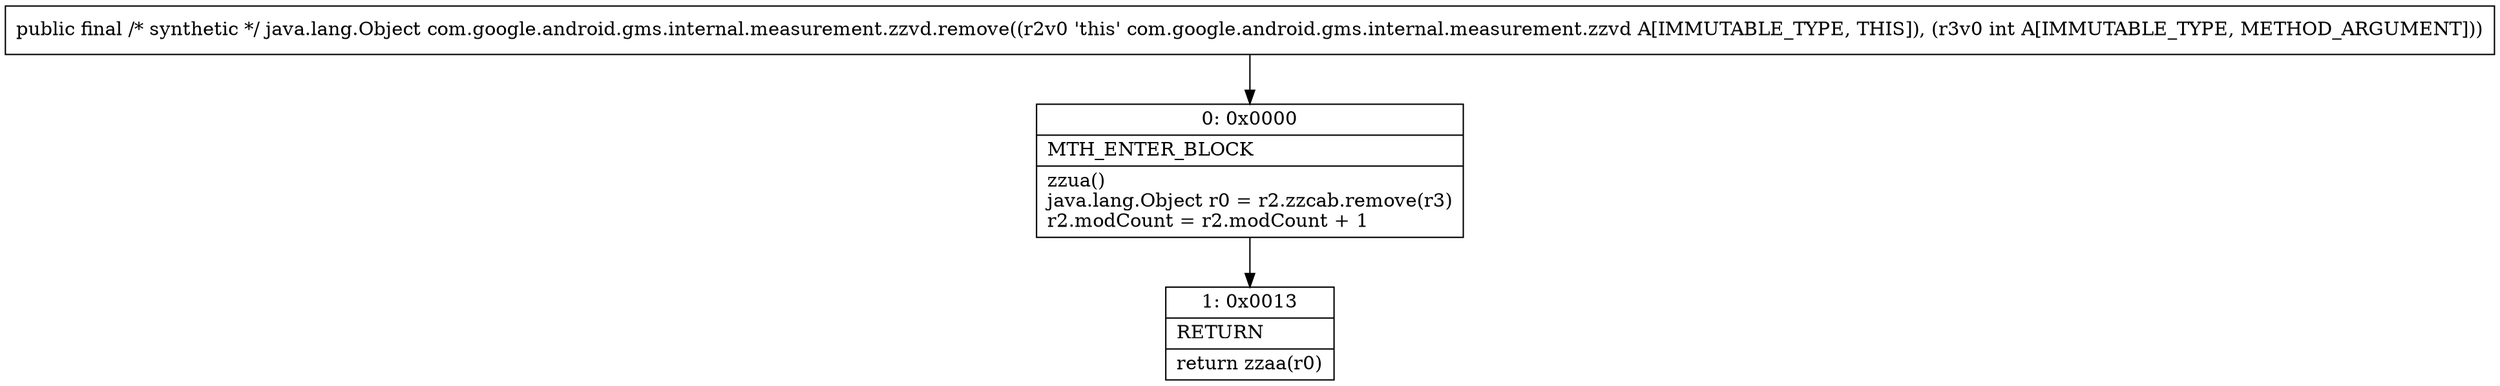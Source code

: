 digraph "CFG forcom.google.android.gms.internal.measurement.zzvd.remove(I)Ljava\/lang\/Object;" {
Node_0 [shape=record,label="{0\:\ 0x0000|MTH_ENTER_BLOCK\l|zzua()\ljava.lang.Object r0 = r2.zzcab.remove(r3)\lr2.modCount = r2.modCount + 1\l}"];
Node_1 [shape=record,label="{1\:\ 0x0013|RETURN\l|return zzaa(r0)\l}"];
MethodNode[shape=record,label="{public final \/* synthetic *\/ java.lang.Object com.google.android.gms.internal.measurement.zzvd.remove((r2v0 'this' com.google.android.gms.internal.measurement.zzvd A[IMMUTABLE_TYPE, THIS]), (r3v0 int A[IMMUTABLE_TYPE, METHOD_ARGUMENT])) }"];
MethodNode -> Node_0;
Node_0 -> Node_1;
}

